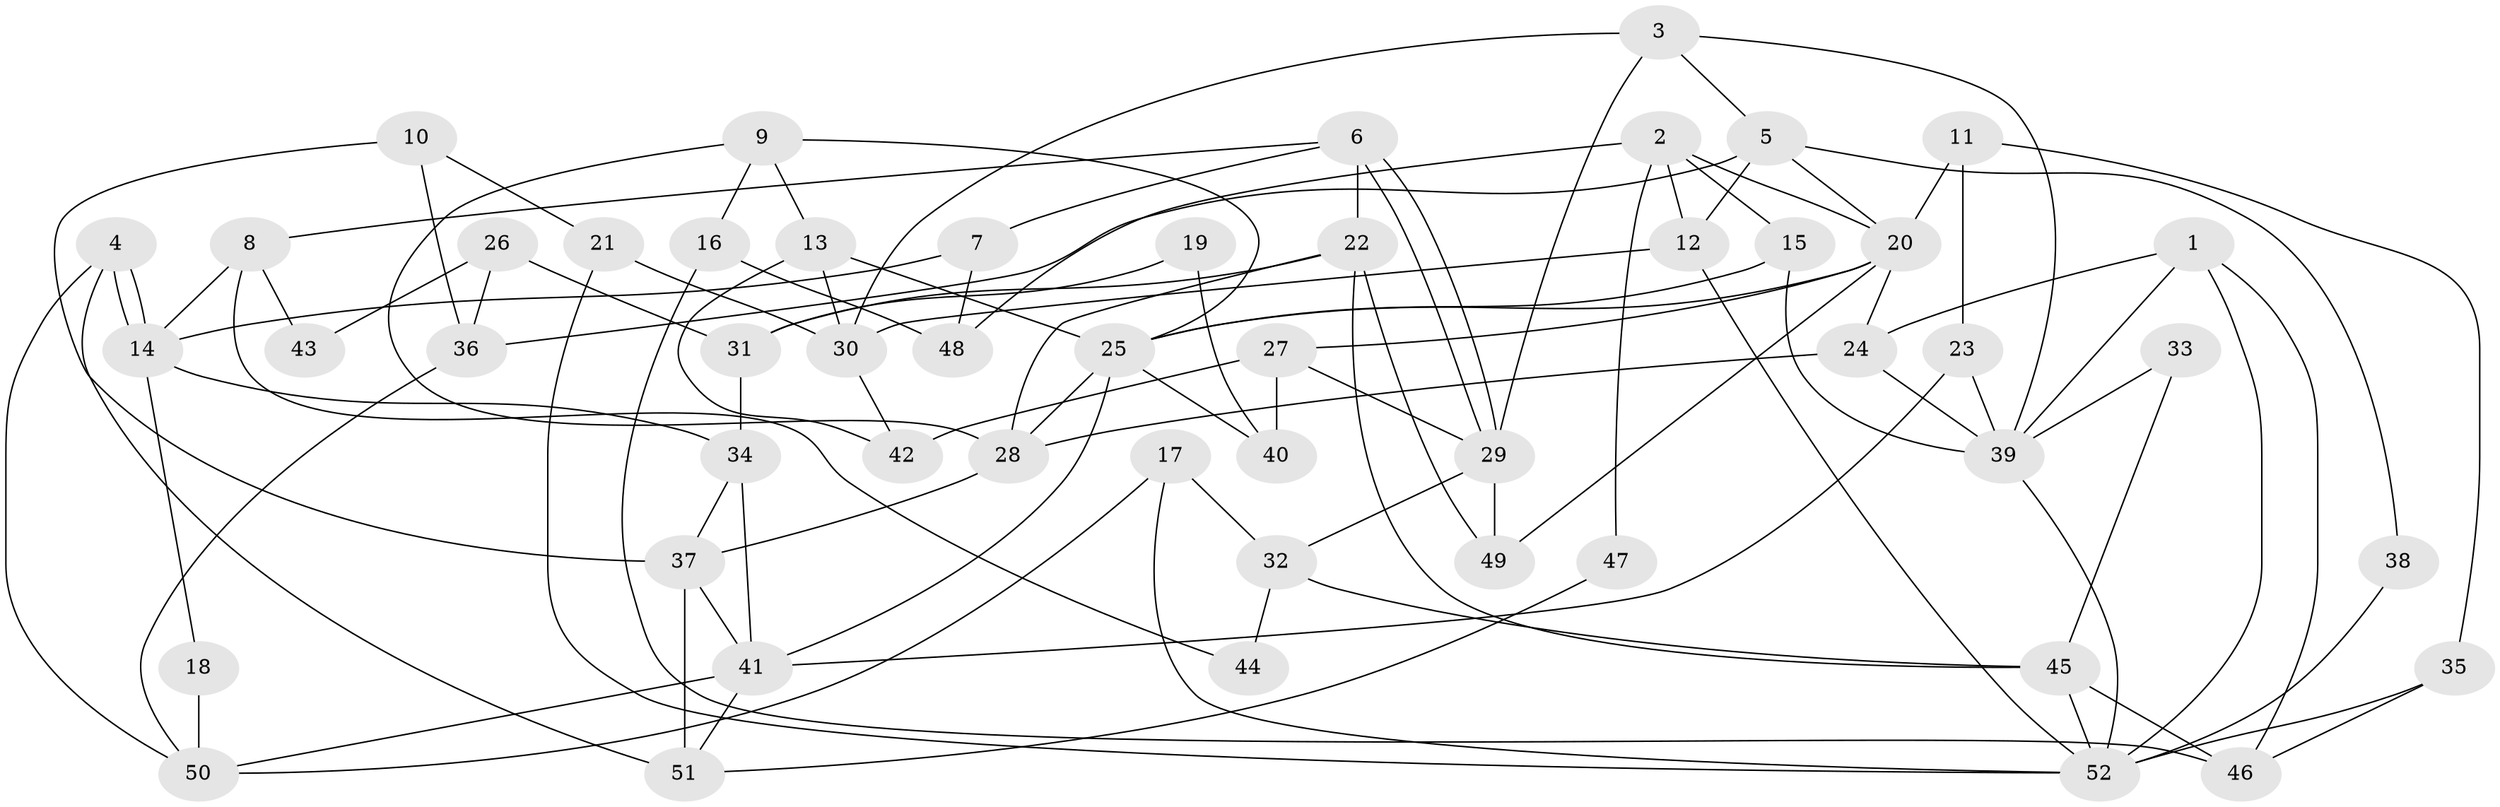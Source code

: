 // Generated by graph-tools (version 1.1) at 2025/01/03/09/25 03:01:59]
// undirected, 52 vertices, 104 edges
graph export_dot {
graph [start="1"]
  node [color=gray90,style=filled];
  1;
  2;
  3;
  4;
  5;
  6;
  7;
  8;
  9;
  10;
  11;
  12;
  13;
  14;
  15;
  16;
  17;
  18;
  19;
  20;
  21;
  22;
  23;
  24;
  25;
  26;
  27;
  28;
  29;
  30;
  31;
  32;
  33;
  34;
  35;
  36;
  37;
  38;
  39;
  40;
  41;
  42;
  43;
  44;
  45;
  46;
  47;
  48;
  49;
  50;
  51;
  52;
  1 -- 24;
  1 -- 39;
  1 -- 46;
  1 -- 52;
  2 -- 12;
  2 -- 15;
  2 -- 20;
  2 -- 47;
  2 -- 48;
  3 -- 5;
  3 -- 30;
  3 -- 29;
  3 -- 39;
  4 -- 14;
  4 -- 14;
  4 -- 50;
  4 -- 51;
  5 -- 20;
  5 -- 12;
  5 -- 36;
  5 -- 38;
  6 -- 29;
  6 -- 29;
  6 -- 22;
  6 -- 7;
  6 -- 8;
  7 -- 48;
  7 -- 14;
  8 -- 14;
  8 -- 43;
  8 -- 44;
  9 -- 28;
  9 -- 13;
  9 -- 16;
  9 -- 25;
  10 -- 37;
  10 -- 36;
  10 -- 21;
  11 -- 20;
  11 -- 23;
  11 -- 35;
  12 -- 30;
  12 -- 52;
  13 -- 30;
  13 -- 25;
  13 -- 42;
  14 -- 18;
  14 -- 34;
  15 -- 39;
  15 -- 25;
  16 -- 46;
  16 -- 48;
  17 -- 52;
  17 -- 32;
  17 -- 50;
  18 -- 50;
  19 -- 31;
  19 -- 40;
  20 -- 25;
  20 -- 24;
  20 -- 27;
  20 -- 49;
  21 -- 52;
  21 -- 30;
  22 -- 49;
  22 -- 45;
  22 -- 28;
  22 -- 31;
  23 -- 41;
  23 -- 39;
  24 -- 28;
  24 -- 39;
  25 -- 41;
  25 -- 28;
  25 -- 40;
  26 -- 31;
  26 -- 36;
  26 -- 43;
  27 -- 29;
  27 -- 40;
  27 -- 42;
  28 -- 37;
  29 -- 32;
  29 -- 49;
  30 -- 42;
  31 -- 34;
  32 -- 45;
  32 -- 44;
  33 -- 39;
  33 -- 45;
  34 -- 37;
  34 -- 41;
  35 -- 52;
  35 -- 46;
  36 -- 50;
  37 -- 41;
  37 -- 51;
  38 -- 52;
  39 -- 52;
  41 -- 51;
  41 -- 50;
  45 -- 46;
  45 -- 52;
  47 -- 51;
}
